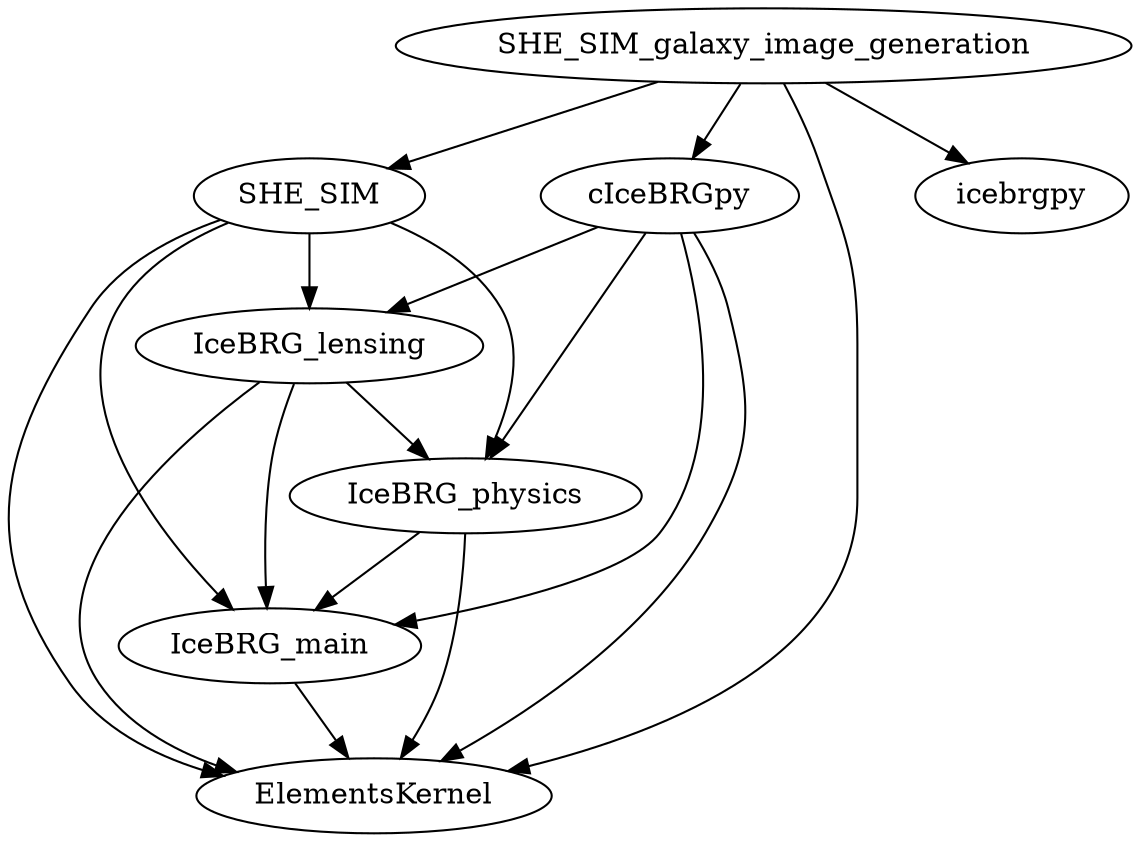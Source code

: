 digraph subdirs_deps {
"IceBRG_main" -> "ElementsKernel";
"IceBRG_physics" -> "ElementsKernel";
"IceBRG_physics" -> "IceBRG_main";
"IceBRG_lensing" -> "ElementsKernel";
"IceBRG_lensing" -> "IceBRG_main";
"IceBRG_lensing" -> "IceBRG_physics";
"SHE_SIM" -> "ElementsKernel";
"SHE_SIM" -> "IceBRG_main";
"SHE_SIM" -> "IceBRG_physics";
"SHE_SIM" -> "IceBRG_lensing";
"cIceBRGpy" -> "ElementsKernel";
"cIceBRGpy" -> "IceBRG_main";
"cIceBRGpy" -> "IceBRG_physics";
"cIceBRGpy" -> "IceBRG_lensing";
"SHE_SIM_galaxy_image_generation" -> "ElementsKernel";
"SHE_SIM_galaxy_image_generation" -> "cIceBRGpy";
"SHE_SIM_galaxy_image_generation" -> "icebrgpy";
"SHE_SIM_galaxy_image_generation" -> "SHE_SIM";
}
